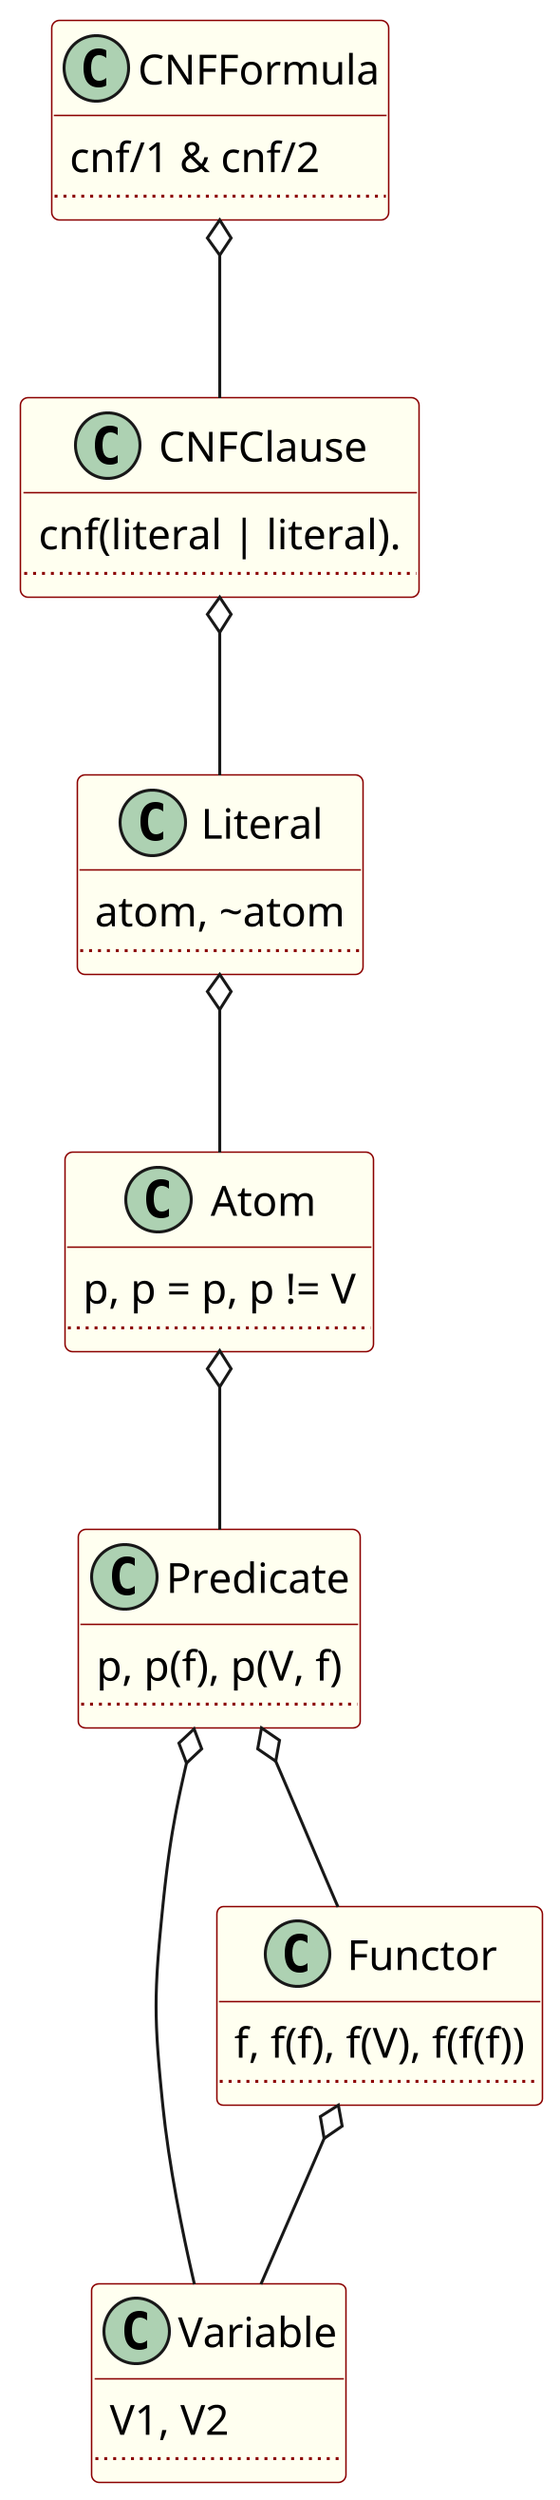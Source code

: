 @startuml
skinparam dpi 300

skinparam class {
  backgroundColor Ivory
  borderColor DarkRed
}

/' AstElement <|-- FolElement '/

CNFFormula o-- CNFClause
CNFClause o-- Literal
Literal o-- Atom
Atom o-- Predicate
Predicate o-- Variable
Predicate o-- Functor
Functor o-- Variable

class CNFFormula {
	cnf/1 & cnf/2
	..
}

class CNFClause {
	cnf(literal | literal).
	..
}

class Literal {
	atom, ~atom
	..
}

class Atom {
	p, p = p, p != V
	..
}

class Predicate {
	p, p(f), p(V, f)
	..
}

class Functor {
	f, f(f), f(V), f(f(f))
	..
}

class Variable {
	V1, V2
	..
}
@enduml
